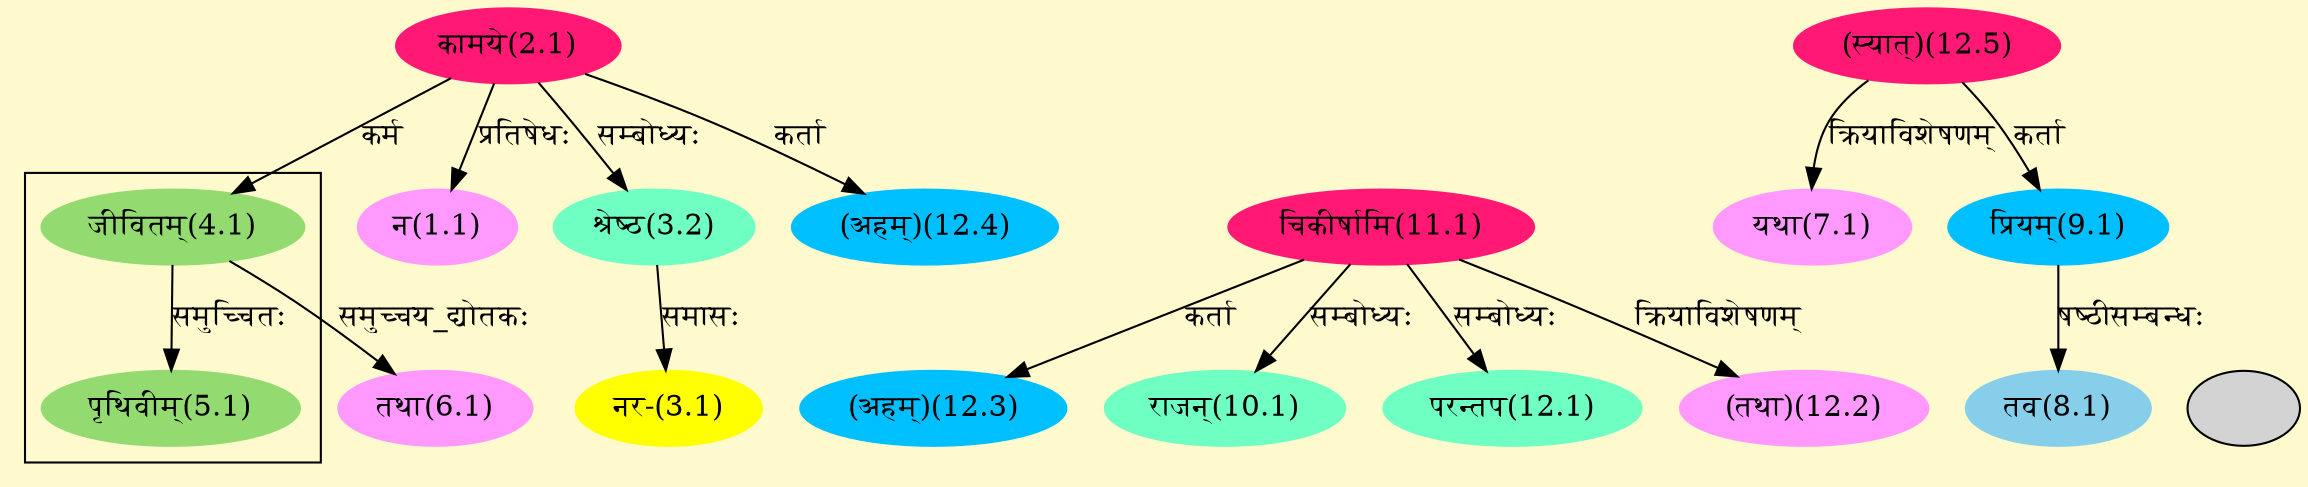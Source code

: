 digraph G{
rankdir=BT;
 compound=true;
 bgcolor="lemonchiffon1";

subgraph cluster_1{
Node5_1 [style=filled, color="#93DB70" label = "पृथिवीम्(5.1)"]
Node4_1 [style=filled, color="#93DB70" label = "जीवितम्(4.1)"]

}
Node1_1 [style=filled, color="#FF99FF" label = "न(1.1)"]
Node2_1 [style=filled, color="#FF1975" label = "कामये(2.1)"]
Node12_3 [style=filled, color="#00BFFF" label = "(अहम्)(12.3)"]
Node [style=filled, color="" label = "()"]
Node3_1 [style=filled, color="#FFFF00" label = "नर-(3.1)"]
Node3_2 [style=filled, color="#6FFFC3" label = "श्रेष्ठ(3.2)"]
Node4_1 [style=filled, color="#93DB70" label = "जीवितम्(4.1)"]
Node6_1 [style=filled, color="#FF99FF" label = "तथा(6.1)"]
Node7_1 [style=filled, color="#FF99FF" label = "यथा(7.1)"]
Node12_5 [style=filled, color="#FF1975" label = "(स्यात्)(12.5)"]
Node8_1 [style=filled, color="#87CEEB" label = "तव(8.1)"]
Node9_1 [style=filled, color="#00BFFF" label = "प्रियम्(9.1)"]
Node10_1 [style=filled, color="#6FFFC3" label = "राजन्(10.1)"]
Node11_1 [style=filled, color="#FF1975" label = "चिकीर्षामि(11.1)"]
Node0 [style=filled, color="" label = ""]
Node12_1 [style=filled, color="#6FFFC3" label = "परन्तप(12.1)"]
Node12_2 [style=filled, color="#FF99FF" label = "(तथा)(12.2)"]
Node12_4 [style=filled, color="#00BFFF" label = "(अहम्)(12.4)"]
/* Start of Relations section */

Node1_1 -> Node2_1 [  label="प्रतिषेधः"  dir="back" ]
Node3_1 -> Node3_2 [  label="समासः"  dir="back" ]
Node3_2 -> Node2_1 [  label="सम्बोध्यः"  dir="back" ]
Node4_1 -> Node2_1 [  label="कर्म"  dir="back" ]
Node5_1 -> Node4_1 [  label="समुच्चितः"  dir="back" ]
Node6_1 -> Node4_1 [  label="समुच्चय_द्योतकः"  dir="back" ]
Node7_1 -> Node12_5 [  label="क्रियाविशेषणम्"  dir="back" ]
Node8_1 -> Node9_1 [  label="षष्ठीसम्बन्धः"  dir="back" ]
Node9_1 -> Node12_5 [  label="कर्ता"  dir="back" ]
Node10_1 -> Node11_1 [  label="सम्बोध्यः"  dir="back" ]
Node12_1 -> Node11_1 [  label="सम्बोध्यः"  dir="back" ]
Node12_2 -> Node11_1 [  label="क्रियाविशेषणम्"  dir="back" ]
Node12_3 -> Node11_1 [  label="कर्ता"  dir="back" ]
Node12_4 -> Node2_1 [  label="कर्ता"  dir="back" ]
}
